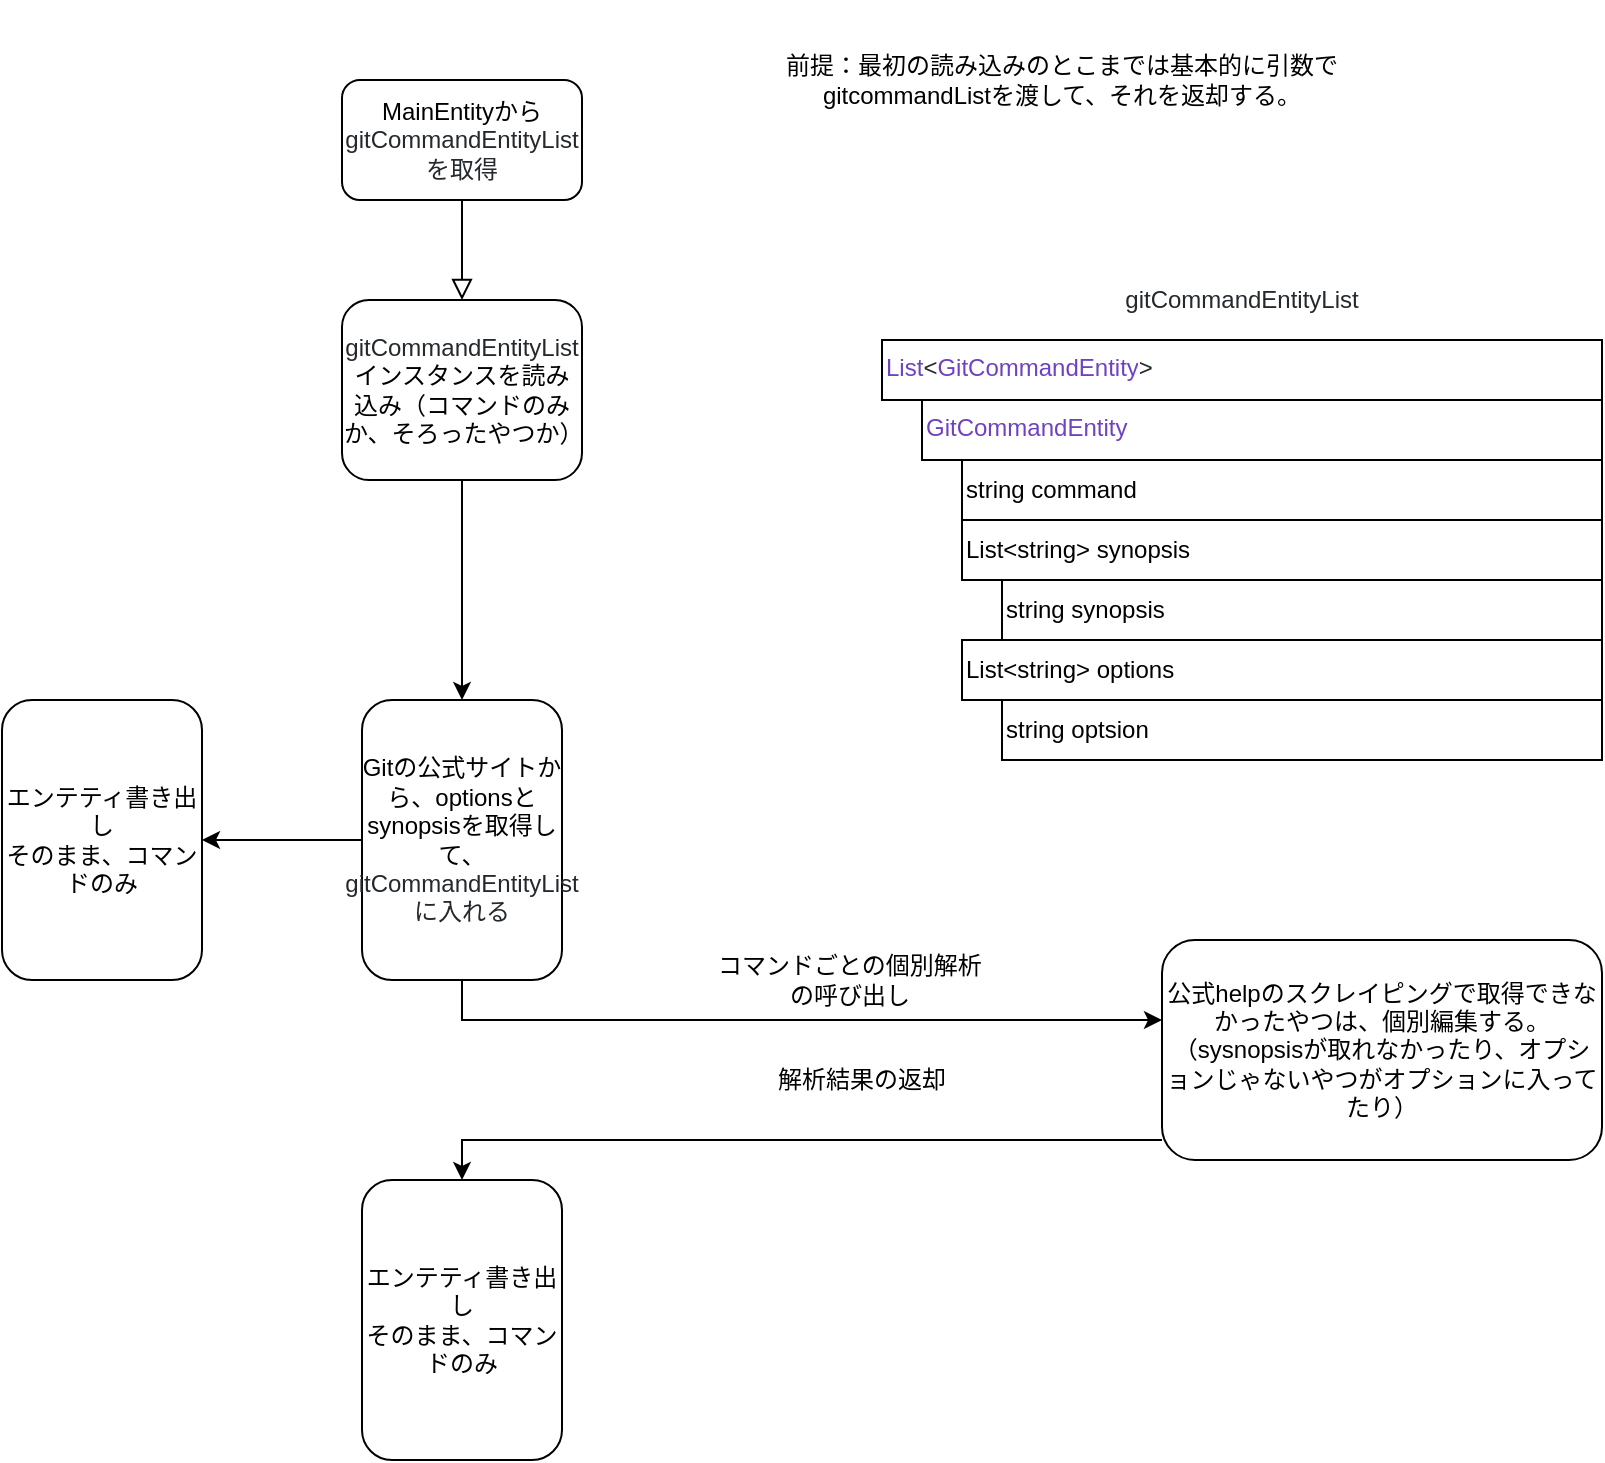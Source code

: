 <mxfile version="13.4.5" type="github">
  <diagram id="C5RBs43oDa-KdzZeNtuy" name="Page-1">
    <mxGraphModel dx="1153" dy="399" grid="1" gridSize="10" guides="1" tooltips="1" connect="1" arrows="1" fold="1" page="1" pageScale="1" pageWidth="827" pageHeight="1169" math="0" shadow="0">
      <root>
        <mxCell id="WIyWlLk6GJQsqaUBKTNV-0" />
        <mxCell id="WIyWlLk6GJQsqaUBKTNV-1" parent="WIyWlLk6GJQsqaUBKTNV-0" />
        <mxCell id="WIyWlLk6GJQsqaUBKTNV-2" value="" style="rounded=0;html=1;jettySize=auto;orthogonalLoop=1;fontSize=11;endArrow=block;endFill=0;endSize=8;strokeWidth=1;shadow=0;labelBackgroundColor=none;edgeStyle=orthogonalEdgeStyle;" parent="WIyWlLk6GJQsqaUBKTNV-1" source="WIyWlLk6GJQsqaUBKTNV-3" edge="1">
          <mxGeometry relative="1" as="geometry">
            <mxPoint x="220" y="170" as="targetPoint" />
          </mxGeometry>
        </mxCell>
        <mxCell id="WIyWlLk6GJQsqaUBKTNV-3" value="MainEntityから&lt;span class=&quot;pl-smi&quot; style=&quot;text-align: left ; color: rgb(36 , 41 , 46) ; text-transform: none ; text-indent: 0px ; letter-spacing: normal ; font-family: , &amp;#34;consolas&amp;#34; , &amp;#34;liberation mono&amp;#34; , &amp;#34;menlo&amp;#34; , monospace ; font-size: 12px ; font-style: normal ; font-variant: normal ; font-weight: 400 ; text-decoration: none ; word-spacing: 0px ; box-sizing: border-box&quot;&gt;gitCommandEntityListを取得&lt;/span&gt;" style="rounded=1;whiteSpace=wrap;html=1;fontSize=12;glass=0;strokeWidth=1;shadow=0;" parent="WIyWlLk6GJQsqaUBKTNV-1" vertex="1">
          <mxGeometry x="160" y="60" width="120" height="60" as="geometry" />
        </mxCell>
        <mxCell id="eOAtrBW3Mt4_9_wZZWKc-8" style="edgeStyle=orthogonalEdgeStyle;rounded=0;orthogonalLoop=1;jettySize=auto;html=1;entryX=0.5;entryY=0;entryDx=0;entryDy=0;" parent="WIyWlLk6GJQsqaUBKTNV-1" source="eOAtrBW3Mt4_9_wZZWKc-3" target="eOAtrBW3Mt4_9_wZZWKc-6" edge="1">
          <mxGeometry relative="1" as="geometry" />
        </mxCell>
        <mxCell id="eOAtrBW3Mt4_9_wZZWKc-3" value="&lt;span class=&quot;pl-smi&quot; style=&quot;text-align: left ; color: rgb(36 , 41 , 46) ; text-transform: none ; text-indent: 0px ; letter-spacing: normal ; font-family: , &amp;#34;consolas&amp;#34; , &amp;#34;liberation mono&amp;#34; , &amp;#34;menlo&amp;#34; , monospace ; font-size: 12px ; font-style: normal ; font-variant: normal ; font-weight: 400 ; text-decoration: none ; word-spacing: 0px ; box-sizing: border-box&quot;&gt;gitCommandEntityList&lt;/span&gt;インスタンスを読み込み（コマンドのみか、そろったやつか）" style="rounded=1;whiteSpace=wrap;html=1;" parent="WIyWlLk6GJQsqaUBKTNV-1" vertex="1">
          <mxGeometry x="160" y="170" width="120" height="90" as="geometry" />
        </mxCell>
        <mxCell id="eOAtrBW3Mt4_9_wZZWKc-7" value="" style="edgeStyle=orthogonalEdgeStyle;rounded=0;orthogonalLoop=1;jettySize=auto;html=1;" parent="WIyWlLk6GJQsqaUBKTNV-1" source="eOAtrBW3Mt4_9_wZZWKc-6" target="2" edge="1">
          <mxGeometry relative="1" as="geometry">
            <Array as="points">
              <mxPoint x="450" y="530" />
              <mxPoint x="450" y="530" />
            </Array>
          </mxGeometry>
        </mxCell>
        <mxCell id="aSt6UWVed7p7qFlXKZXF-3" value="" style="edgeStyle=orthogonalEdgeStyle;rounded=0;orthogonalLoop=1;jettySize=auto;html=1;" edge="1" parent="WIyWlLk6GJQsqaUBKTNV-1" source="eOAtrBW3Mt4_9_wZZWKc-6" target="aSt6UWVed7p7qFlXKZXF-2">
          <mxGeometry relative="1" as="geometry" />
        </mxCell>
        <mxCell id="eOAtrBW3Mt4_9_wZZWKc-6" value="Gitの公式サイトから、optionsとsynopsisを取得して、&lt;span class=&quot;pl-smi&quot; style=&quot;text-align: left ; color: rgb(36 , 41 , 46) ; text-transform: none ; text-indent: 0px ; letter-spacing: normal ; font-family: &amp;#34;helvetica&amp;#34; ; font-size: 12px ; font-style: normal ; font-variant: normal ; font-weight: 400 ; text-decoration: none ; word-spacing: 0px ; box-sizing: border-box&quot;&gt;gitCommandEntityListに入れる&lt;/span&gt;" style="rounded=1;whiteSpace=wrap;html=1;" parent="WIyWlLk6GJQsqaUBKTNV-1" vertex="1">
          <mxGeometry x="170" y="370" width="100" height="140" as="geometry" />
        </mxCell>
        <mxCell id="eOAtrBW3Mt4_9_wZZWKc-23" style="edgeStyle=orthogonalEdgeStyle;rounded=0;orthogonalLoop=1;jettySize=auto;html=1;" parent="WIyWlLk6GJQsqaUBKTNV-1" source="2" edge="1">
          <mxGeometry relative="1" as="geometry">
            <mxPoint x="220" y="610" as="targetPoint" />
            <Array as="points">
              <mxPoint x="220" y="590" />
            </Array>
          </mxGeometry>
        </mxCell>
        <mxCell id="2" value="公式helpのスクレイピングで取得できなかったやつは、個別編集する。（sysnopsisが取れなかったり、オプションじゃないやつがオプションに入ってたり）" style="whiteSpace=wrap;html=1;rounded=1;" parent="WIyWlLk6GJQsqaUBKTNV-1" vertex="1">
          <mxGeometry x="570" y="490" width="220" height="110" as="geometry" />
        </mxCell>
        <mxCell id="eOAtrBW3Mt4_9_wZZWKc-9" value="&lt;span class=&quot;pl-en&quot; style=&quot;color: rgb(111, 66, 193); text-transform: none; text-indent: 0px; letter-spacing: normal; font-size: 12px; font-style: normal; font-variant: normal; font-weight: 400; text-decoration: none; word-spacing: 0px; box-sizing: border-box;&quot;&gt;List&lt;/span&gt;&lt;span style=&quot;color: rgb(36, 41, 46); text-transform: none; text-indent: 0px; letter-spacing: normal; text-decoration: none; word-spacing: 0px; display: inline; float: none; overflow-wrap: normal; background-color: rgb(255, 255, 255);&quot;&gt;&amp;lt;&lt;/span&gt;&lt;span class=&quot;pl-en&quot; style=&quot;color: rgb(111, 66, 193); text-transform: none; text-indent: 0px; letter-spacing: normal; font-size: 12px; font-style: normal; font-variant: normal; font-weight: 400; text-decoration: none; word-spacing: 0px; box-sizing: border-box;&quot;&gt;GitCommandEntity&lt;/span&gt;&lt;span style=&quot;color: rgb(36, 41, 46); text-transform: none; text-indent: 0px; letter-spacing: normal; text-decoration: none; word-spacing: 0px; display: inline; float: none; overflow-wrap: normal; background-color: rgb(255, 255, 255);&quot;&gt;&amp;gt;&lt;/span&gt;" style="rounded=0;whiteSpace=wrap;html=1;align=left;horizontal=1;verticalAlign=top;" parent="WIyWlLk6GJQsqaUBKTNV-1" vertex="1">
          <mxGeometry x="430" y="190" width="360" height="30" as="geometry" />
        </mxCell>
        <mxCell id="eOAtrBW3Mt4_9_wZZWKc-10" value="&lt;div&gt;&lt;span style=&#39;color: rgb(36, 41, 46); text-transform: none; text-indent: 0px; letter-spacing: normal; font-family: &quot;helvetica&quot;; font-size: 12px; font-style: normal; font-variant: normal; font-weight: 400; text-decoration: none; word-spacing: 0px; display: inline; float: none; overflow-wrap: normal; background-color: rgb(255, 255, 255);&#39;&gt;&lt;/span&gt;&lt;span class=&quot;pl-en&quot; style=&#39;color: rgb(111 , 66 , 193) ; text-transform: none ; text-indent: 0px ; letter-spacing: normal ; font-family: &quot;helvetica&quot; ; font-size: 12px ; font-style: normal ; font-variant: normal ; font-weight: 400 ; text-decoration: none ; word-spacing: 0px ; box-sizing: border-box&#39;&gt;GitCommandEntity&lt;/span&gt;&lt;span style=&#39;color: rgb(36, 41, 46); text-transform: none; text-indent: 0px; letter-spacing: normal; font-family: &quot;helvetica&quot;; font-size: 12px; font-style: normal; font-variant: normal; font-weight: 400; text-decoration: none; word-spacing: 0px; display: inline; float: none; overflow-wrap: normal; background-color: rgb(255, 255, 255);&#39;&gt;&lt;/span&gt;&lt;/div&gt;" style="rounded=0;whiteSpace=wrap;html=1;align=left;verticalAlign=top;" parent="WIyWlLk6GJQsqaUBKTNV-1" vertex="1">
          <mxGeometry x="450" y="220" width="340" height="30" as="geometry" />
        </mxCell>
        <mxCell id="eOAtrBW3Mt4_9_wZZWKc-12" value="&lt;span class=&quot;pl-smi&quot; style=&quot;text-align: left ; color: rgb(36 , 41 , 46) ; text-transform: none ; text-indent: 0px ; letter-spacing: normal ; font-family: &amp;#34;helvetica&amp;#34; ; font-size: 12px ; font-style: normal ; font-variant: normal ; font-weight: 400 ; text-decoration: none ; word-spacing: 0px ; box-sizing: border-box&quot;&gt;gitCommandEntityList&lt;/span&gt;" style="text;html=1;strokeColor=none;fillColor=none;align=center;verticalAlign=middle;whiteSpace=wrap;rounded=0;" parent="WIyWlLk6GJQsqaUBKTNV-1" vertex="1">
          <mxGeometry x="540" y="160" width="140" height="20" as="geometry" />
        </mxCell>
        <mxCell id="eOAtrBW3Mt4_9_wZZWKc-17" value="string command" style="rounded=0;whiteSpace=wrap;html=1;align=left;" parent="WIyWlLk6GJQsqaUBKTNV-1" vertex="1">
          <mxGeometry x="470" y="250" width="320" height="30" as="geometry" />
        </mxCell>
        <mxCell id="eOAtrBW3Mt4_9_wZZWKc-18" value="List&amp;lt;string&amp;gt; synopsis" style="rounded=0;whiteSpace=wrap;html=1;align=left;" parent="WIyWlLk6GJQsqaUBKTNV-1" vertex="1">
          <mxGeometry x="470" y="280" width="320" height="30" as="geometry" />
        </mxCell>
        <mxCell id="eOAtrBW3Mt4_9_wZZWKc-19" value="List&amp;lt;string&amp;gt; options" style="rounded=0;whiteSpace=wrap;html=1;align=left;" parent="WIyWlLk6GJQsqaUBKTNV-1" vertex="1">
          <mxGeometry x="470" y="340" width="320" height="30" as="geometry" />
        </mxCell>
        <mxCell id="eOAtrBW3Mt4_9_wZZWKc-20" value="string synopsis" style="rounded=0;whiteSpace=wrap;html=1;align=left;" parent="WIyWlLk6GJQsqaUBKTNV-1" vertex="1">
          <mxGeometry x="490" y="310" width="300" height="30" as="geometry" />
        </mxCell>
        <mxCell id="eOAtrBW3Mt4_9_wZZWKc-21" value="string optsion" style="rounded=0;whiteSpace=wrap;html=1;align=left;" parent="WIyWlLk6GJQsqaUBKTNV-1" vertex="1">
          <mxGeometry x="490" y="370" width="300" height="30" as="geometry" />
        </mxCell>
        <mxCell id="eOAtrBW3Mt4_9_wZZWKc-24" value="コマンドごとの個別解析の呼び出し" style="text;html=1;strokeColor=none;fillColor=none;align=center;verticalAlign=middle;whiteSpace=wrap;rounded=0;" parent="WIyWlLk6GJQsqaUBKTNV-1" vertex="1">
          <mxGeometry x="344" y="500" width="140" height="20" as="geometry" />
        </mxCell>
        <mxCell id="eOAtrBW3Mt4_9_wZZWKc-25" value="解析結果の返却" style="text;html=1;strokeColor=none;fillColor=none;align=center;verticalAlign=middle;whiteSpace=wrap;rounded=0;" parent="WIyWlLk6GJQsqaUBKTNV-1" vertex="1">
          <mxGeometry x="350" y="540" width="140" height="40" as="geometry" />
        </mxCell>
        <mxCell id="eOAtrBW3Mt4_9_wZZWKc-26" value="前提：最初の読み込みのとこまでは基本的に引数でgitcommandListを渡して、それを返却する。" style="text;html=1;strokeColor=none;fillColor=none;align=center;verticalAlign=middle;whiteSpace=wrap;rounded=0;" parent="WIyWlLk6GJQsqaUBKTNV-1" vertex="1">
          <mxGeometry x="370" y="20" width="300" height="80" as="geometry" />
        </mxCell>
        <mxCell id="aSt6UWVed7p7qFlXKZXF-2" value="エンテティ書き出し&lt;br&gt;そのまま、コマンドのみ" style="rounded=1;whiteSpace=wrap;html=1;" vertex="1" parent="WIyWlLk6GJQsqaUBKTNV-1">
          <mxGeometry x="-10" y="370" width="100" height="140" as="geometry" />
        </mxCell>
        <mxCell id="aSt6UWVed7p7qFlXKZXF-4" value="エンテティ書き出し&lt;br&gt;そのまま、コマンドのみ" style="rounded=1;whiteSpace=wrap;html=1;" vertex="1" parent="WIyWlLk6GJQsqaUBKTNV-1">
          <mxGeometry x="170" y="610" width="100" height="140" as="geometry" />
        </mxCell>
      </root>
    </mxGraphModel>
  </diagram>
</mxfile>
